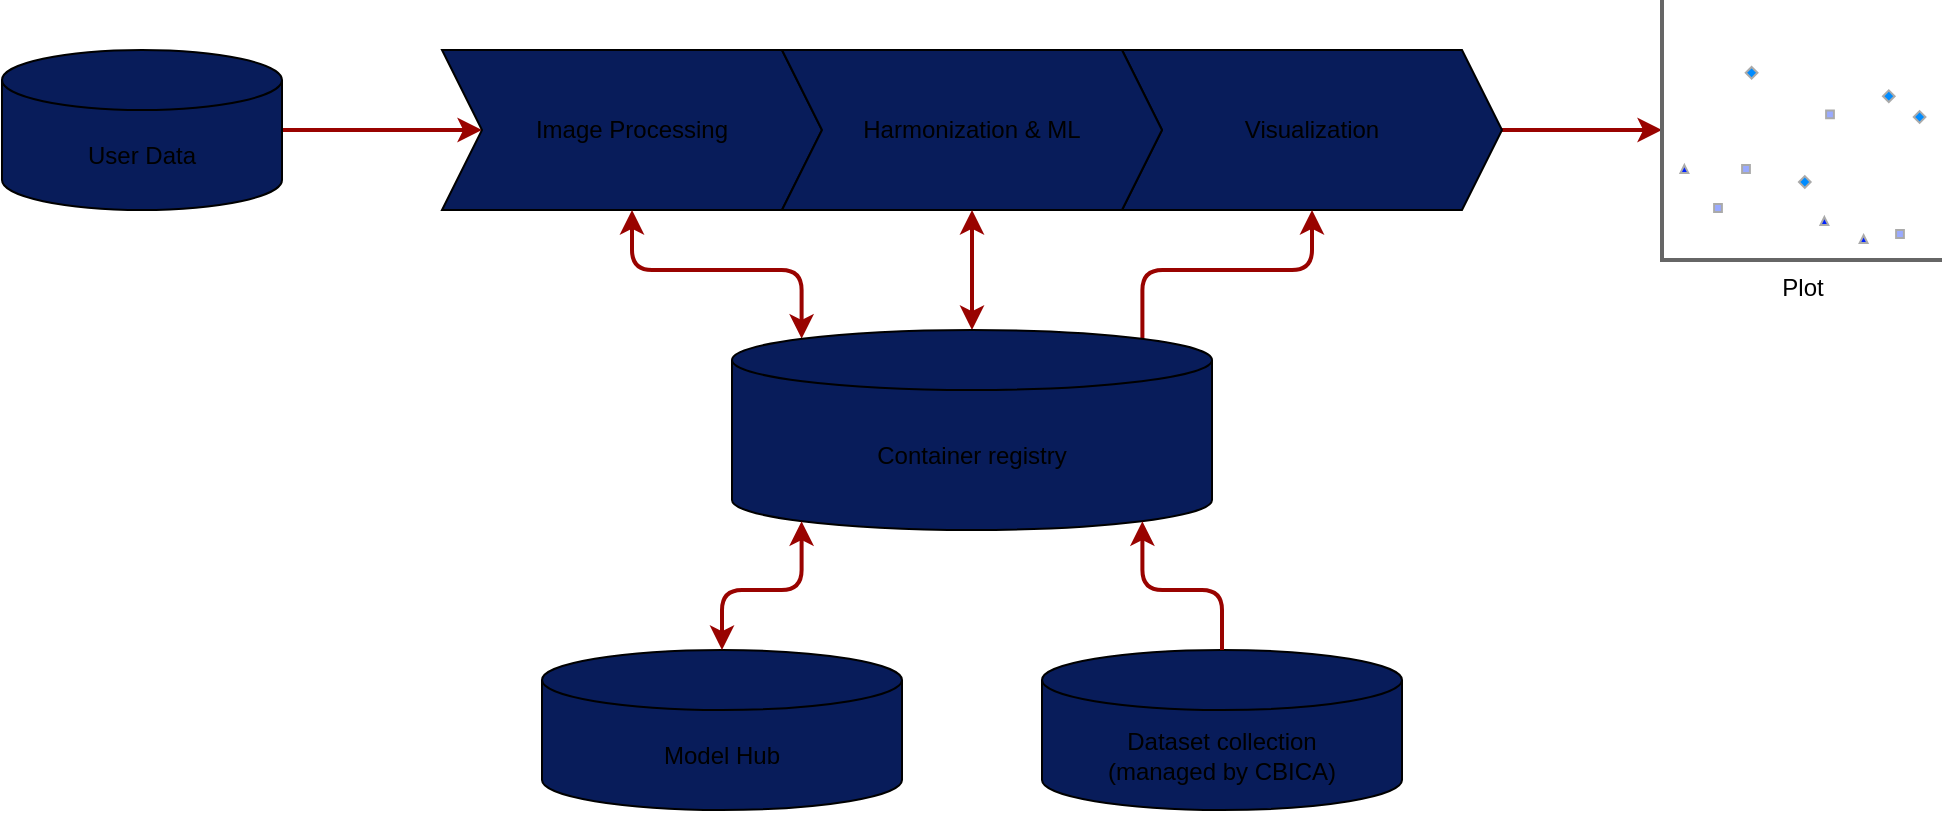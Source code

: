 <mxfile version="22.0.0" type="device">
  <diagram name="Page-1" id="t9t9E77nt0FWOEnlZXOu">
    <mxGraphModel dx="1570" dy="1084" grid="1" gridSize="10" guides="1" tooltips="1" connect="1" arrows="1" fold="1" page="1" pageScale="1" pageWidth="850" pageHeight="1100" math="0" shadow="0">
      <root>
        <mxCell id="0" />
        <mxCell id="1" parent="0" />
        <mxCell id="Iq7FPn3WMmRdyrXjcbdk-19" style="edgeStyle=orthogonalEdgeStyle;rounded=1;orthogonalLoop=1;jettySize=auto;html=1;strokeWidth=2;strokeColor=#990300;" parent="1" source="Iq7FPn3WMmRdyrXjcbdk-1" target="Iq7FPn3WMmRdyrXjcbdk-2" edge="1">
          <mxGeometry relative="1" as="geometry" />
        </mxCell>
        <mxCell id="Iq7FPn3WMmRdyrXjcbdk-1" value="User Data" style="shape=cylinder3;whiteSpace=wrap;html=1;boundedLbl=1;backgroundOutline=1;size=15;fillColor=#081c5a;" parent="1" vertex="1">
          <mxGeometry x="50" y="250" width="140" height="80" as="geometry" />
        </mxCell>
        <mxCell id="Iq7FPn3WMmRdyrXjcbdk-2" value="Image Processing" style="shape=step;perimeter=stepPerimeter;whiteSpace=wrap;html=1;fixedSize=1;fillColor=#081c5a;" parent="1" vertex="1">
          <mxGeometry x="270" y="250" width="190" height="80" as="geometry" />
        </mxCell>
        <mxCell id="Iq7FPn3WMmRdyrXjcbdk-20" style="edgeStyle=orthogonalEdgeStyle;rounded=1;orthogonalLoop=1;jettySize=auto;html=1;exitX=1;exitY=0.5;exitDx=0;exitDy=0;strokeWidth=2;strokeColor=#990300;" parent="1" source="Iq7FPn3WMmRdyrXjcbdk-5" target="Iq7FPn3WMmRdyrXjcbdk-7" edge="1">
          <mxGeometry relative="1" as="geometry" />
        </mxCell>
        <mxCell id="Iq7FPn3WMmRdyrXjcbdk-5" value="Visualization" style="shape=step;perimeter=stepPerimeter;whiteSpace=wrap;html=1;fixedSize=1;fillColor=#081c5a;" parent="1" vertex="1">
          <mxGeometry x="610" y="250" width="190" height="80" as="geometry" />
        </mxCell>
        <mxCell id="Iq7FPn3WMmRdyrXjcbdk-6" value="Harmonization &amp;amp; ML" style="shape=step;perimeter=stepPerimeter;whiteSpace=wrap;html=1;fixedSize=1;fillColor=#081c5a;" parent="1" vertex="1">
          <mxGeometry x="440" y="250" width="190" height="80" as="geometry" />
        </mxCell>
        <mxCell id="Iq7FPn3WMmRdyrXjcbdk-7" value="Plot" style="verticalLabelPosition=bottom;shadow=0;dashed=0;align=center;html=1;verticalAlign=top;strokeWidth=1;shape=mxgraph.mockup.graphics.plotChart;strokeColor=none;strokeColor2=#aaaaaa;strokeColor3=#666666;fillColor2=#99aaff,#0022ff,#008cff;fillStyle=solid;fillColor=#ffffff;" parent="1" vertex="1">
          <mxGeometry x="880" y="225" width="140" height="130" as="geometry" />
        </mxCell>
        <mxCell id="Iq7FPn3WMmRdyrXjcbdk-16" style="edgeStyle=orthogonalEdgeStyle;rounded=1;orthogonalLoop=1;jettySize=auto;html=1;entryX=0.5;entryY=1;entryDx=0;entryDy=0;strokeWidth=2;startArrow=classic;startFill=1;strokeColor=#990300;" parent="1" source="Iq7FPn3WMmRdyrXjcbdk-8" target="Iq7FPn3WMmRdyrXjcbdk-6" edge="1">
          <mxGeometry relative="1" as="geometry" />
        </mxCell>
        <mxCell id="Iq7FPn3WMmRdyrXjcbdk-17" style="edgeStyle=orthogonalEdgeStyle;rounded=1;orthogonalLoop=1;jettySize=auto;html=1;exitX=0.855;exitY=0;exitDx=0;exitDy=4.35;exitPerimeter=0;strokeWidth=2;strokeColor=#990300;" parent="1" source="Iq7FPn3WMmRdyrXjcbdk-8" target="Iq7FPn3WMmRdyrXjcbdk-5" edge="1">
          <mxGeometry relative="1" as="geometry" />
        </mxCell>
        <mxCell id="Iq7FPn3WMmRdyrXjcbdk-18" style="edgeStyle=orthogonalEdgeStyle;rounded=1;orthogonalLoop=1;jettySize=auto;html=1;exitX=0.145;exitY=0;exitDx=0;exitDy=4.35;exitPerimeter=0;entryX=0.5;entryY=1;entryDx=0;entryDy=0;strokeWidth=2;startArrow=classic;startFill=1;strokeColor=#990300;" parent="1" source="Iq7FPn3WMmRdyrXjcbdk-8" target="Iq7FPn3WMmRdyrXjcbdk-2" edge="1">
          <mxGeometry relative="1" as="geometry" />
        </mxCell>
        <mxCell id="Iq7FPn3WMmRdyrXjcbdk-8" value="Container registry" style="shape=cylinder3;whiteSpace=wrap;html=1;boundedLbl=1;backgroundOutline=1;size=15;fillColor=#081c5a;" parent="1" vertex="1">
          <mxGeometry x="415" y="390" width="240" height="100" as="geometry" />
        </mxCell>
        <mxCell id="Iq7FPn3WMmRdyrXjcbdk-9" value="&lt;span style=&quot;font-weight: normal;&quot;&gt;Model Hub&lt;/span&gt;" style="shape=cylinder3;whiteSpace=wrap;html=1;boundedLbl=1;backgroundOutline=1;size=15;fontStyle=1;fillColor=#081c5a;" parent="1" vertex="1">
          <mxGeometry x="320" y="550" width="180" height="80" as="geometry" />
        </mxCell>
        <mxCell id="Iq7FPn3WMmRdyrXjcbdk-10" value="Dataset collection&lt;br&gt;(managed by CBICA)" style="shape=cylinder3;whiteSpace=wrap;html=1;boundedLbl=1;backgroundOutline=1;size=15;fillColor=#081c5a;" parent="1" vertex="1">
          <mxGeometry x="570" y="550" width="180" height="80" as="geometry" />
        </mxCell>
        <mxCell id="Iq7FPn3WMmRdyrXjcbdk-14" style="edgeStyle=orthogonalEdgeStyle;rounded=1;orthogonalLoop=1;jettySize=auto;html=1;exitX=0.145;exitY=1;exitDx=0;exitDy=-4.35;exitPerimeter=0;entryX=0.5;entryY=0;entryDx=0;entryDy=0;entryPerimeter=0;startArrow=classic;startFill=1;strokeWidth=2;strokeColor=#990300;" parent="1" source="Iq7FPn3WMmRdyrXjcbdk-8" target="Iq7FPn3WMmRdyrXjcbdk-9" edge="1">
          <mxGeometry relative="1" as="geometry" />
        </mxCell>
        <mxCell id="Iq7FPn3WMmRdyrXjcbdk-15" style="edgeStyle=orthogonalEdgeStyle;rounded=1;orthogonalLoop=1;jettySize=auto;html=1;entryX=0.855;entryY=1;entryDx=0;entryDy=-4.35;entryPerimeter=0;strokeWidth=2;strokeColor=#990300;" parent="1" source="Iq7FPn3WMmRdyrXjcbdk-10" target="Iq7FPn3WMmRdyrXjcbdk-8" edge="1">
          <mxGeometry relative="1" as="geometry" />
        </mxCell>
      </root>
    </mxGraphModel>
  </diagram>
</mxfile>
